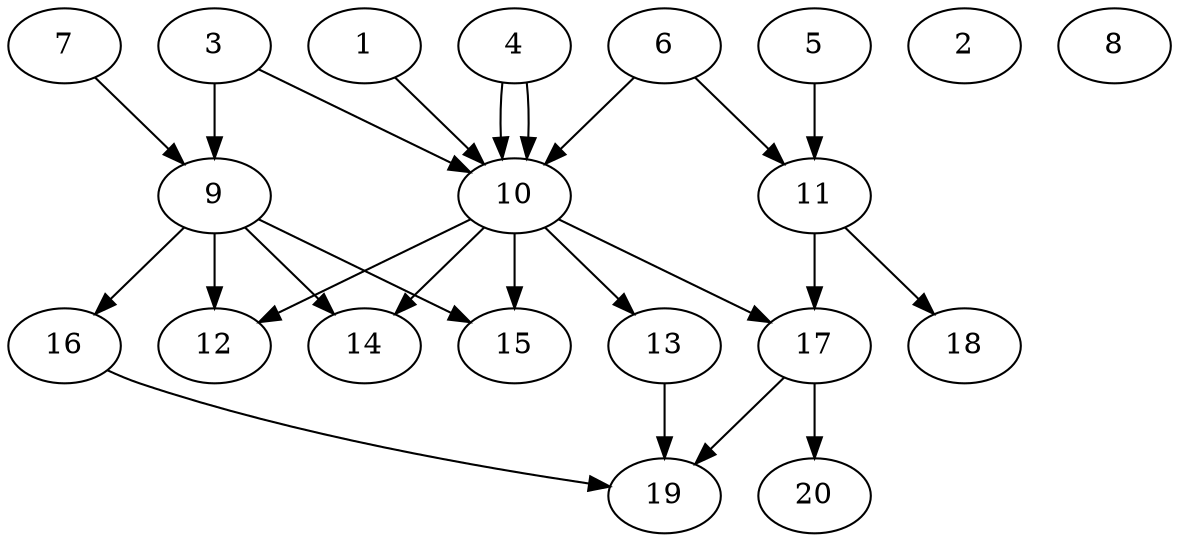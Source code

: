 // DAG automatically generated by daggen at Tue Jul 23 14:23:30 2019
// ./daggen --dot -n 20 --ccr 0.4 --fat 0.6 --regular 0.5 --density 0.6 --mindata 5242880 --maxdata 52428800 
digraph G {
  1 [size="106265600", alpha="0.17", expect_size="42506240"] 
  1 -> 10 [size ="42506240"]
  2 [size="94663680", alpha="0.18", expect_size="37865472"] 
  3 [size="101306880", alpha="0.10", expect_size="40522752"] 
  3 -> 9 [size ="40522752"]
  3 -> 10 [size ="40522752"]
  4 [size="104670720", alpha="0.20", expect_size="41868288"] 
  4 -> 10 [size ="41868288"]
  4 -> 10 [size ="41868288"]
  5 [size="109452800", alpha="0.01", expect_size="43781120"] 
  5 -> 11 [size ="43781120"]
  6 [size="52001280", alpha="0.05", expect_size="20800512"] 
  6 -> 10 [size ="20800512"]
  6 -> 11 [size ="20800512"]
  7 [size="124267520", alpha="0.08", expect_size="49707008"] 
  7 -> 9 [size ="49707008"]
  8 [size="63900160", alpha="0.08", expect_size="25560064"] 
  9 [size="59576320", alpha="0.14", expect_size="23830528"] 
  9 -> 12 [size ="23830528"]
  9 -> 14 [size ="23830528"]
  9 -> 15 [size ="23830528"]
  9 -> 16 [size ="23830528"]
  10 [size="54241280", alpha="0.08", expect_size="21696512"] 
  10 -> 12 [size ="21696512"]
  10 -> 13 [size ="21696512"]
  10 -> 14 [size ="21696512"]
  10 -> 15 [size ="21696512"]
  10 -> 17 [size ="21696512"]
  11 [size="18071040", alpha="0.07", expect_size="7228416"] 
  11 -> 17 [size ="7228416"]
  11 -> 18 [size ="7228416"]
  12 [size="118461440", alpha="0.10", expect_size="47384576"] 
  13 [size="104448000", alpha="0.07", expect_size="41779200"] 
  13 -> 19 [size ="41779200"]
  14 [size="45527040", alpha="0.09", expect_size="18210816"] 
  15 [size="45429760", alpha="0.04", expect_size="18171904"] 
  16 [size="51048960", alpha="0.02", expect_size="20419584"] 
  16 -> 19 [size ="20419584"]
  17 [size="77908480", alpha="0.02", expect_size="31163392"] 
  17 -> 19 [size ="31163392"]
  17 -> 20 [size ="31163392"]
  18 [size="125816320", alpha="0.09", expect_size="50326528"] 
  19 [size="57264640", alpha="0.06", expect_size="22905856"] 
  20 [size="23221760", alpha="0.04", expect_size="9288704"] 
}
